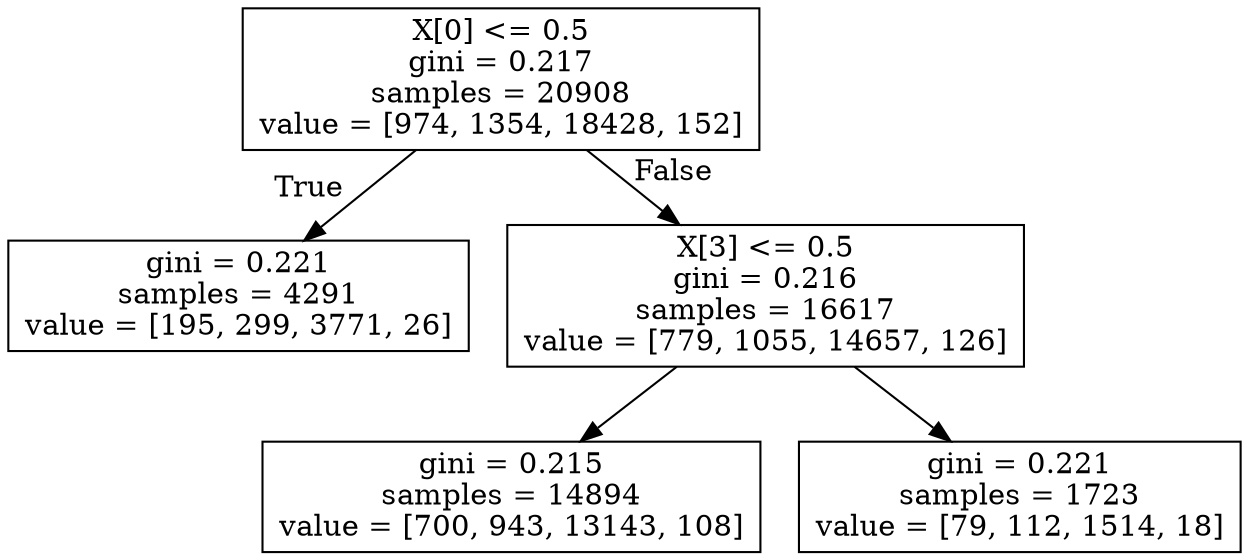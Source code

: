 digraph Tree {
node [shape=box] ;
0 [label="X[0] <= 0.5\ngini = 0.217\nsamples = 20908\nvalue = [974, 1354, 18428, 152]"] ;
1 [label="gini = 0.221\nsamples = 4291\nvalue = [195, 299, 3771, 26]"] ;
0 -> 1 [labeldistance=2.5, labelangle=45, headlabel="True"] ;
2 [label="X[3] <= 0.5\ngini = 0.216\nsamples = 16617\nvalue = [779, 1055, 14657, 126]"] ;
0 -> 2 [labeldistance=2.5, labelangle=-45, headlabel="False"] ;
3 [label="gini = 0.215\nsamples = 14894\nvalue = [700, 943, 13143, 108]"] ;
2 -> 3 ;
4 [label="gini = 0.221\nsamples = 1723\nvalue = [79, 112, 1514, 18]"] ;
2 -> 4 ;
}